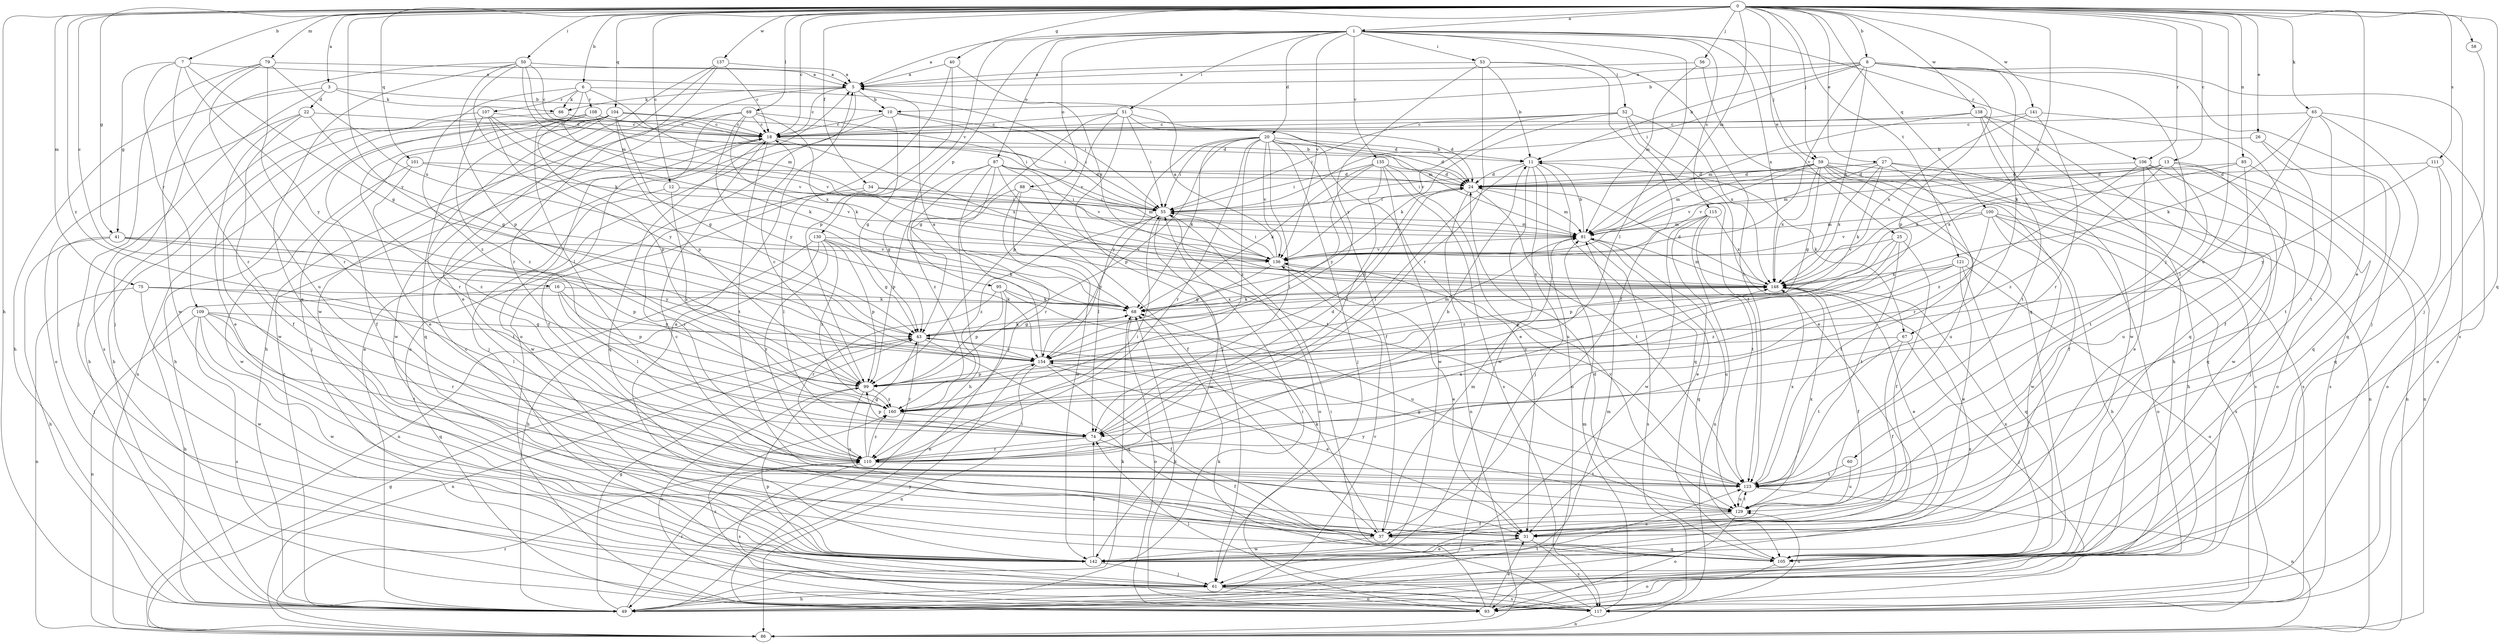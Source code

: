 strict digraph  {
0;
1;
3;
5;
6;
7;
8;
10;
11;
12;
13;
16;
18;
20;
22;
24;
25;
26;
27;
31;
34;
37;
40;
41;
43;
49;
50;
51;
52;
53;
55;
56;
58;
59;
60;
61;
65;
66;
67;
68;
69;
74;
75;
79;
81;
85;
86;
87;
88;
93;
95;
99;
100;
101;
104;
105;
106;
107;
108;
109;
110;
111;
115;
117;
121;
123;
129;
130;
135;
136;
137;
138;
141;
142;
148;
154;
160;
0 -> 1  [label=a];
0 -> 3  [label=a];
0 -> 6  [label=b];
0 -> 7  [label=b];
0 -> 8  [label=b];
0 -> 12  [label=c];
0 -> 13  [label=c];
0 -> 16  [label=c];
0 -> 18  [label=c];
0 -> 25  [label=e];
0 -> 26  [label=e];
0 -> 27  [label=e];
0 -> 31  [label=e];
0 -> 34  [label=f];
0 -> 40  [label=g];
0 -> 41  [label=g];
0 -> 49  [label=h];
0 -> 50  [label=i];
0 -> 56  [label=j];
0 -> 58  [label=j];
0 -> 59  [label=j];
0 -> 65  [label=k];
0 -> 69  [label=l];
0 -> 75  [label=m];
0 -> 79  [label=m];
0 -> 81  [label=m];
0 -> 85  [label=n];
0 -> 100  [label=q];
0 -> 101  [label=q];
0 -> 104  [label=q];
0 -> 105  [label=q];
0 -> 106  [label=r];
0 -> 111  [label=s];
0 -> 121  [label=t];
0 -> 129  [label=u];
0 -> 137  [label=w];
0 -> 138  [label=w];
0 -> 141  [label=w];
0 -> 148  [label=x];
0 -> 154  [label=y];
0 -> 160  [label=z];
1 -> 5  [label=a];
1 -> 20  [label=d];
1 -> 51  [label=i];
1 -> 52  [label=i];
1 -> 53  [label=i];
1 -> 59  [label=j];
1 -> 74  [label=l];
1 -> 87  [label=o];
1 -> 88  [label=o];
1 -> 95  [label=p];
1 -> 106  [label=r];
1 -> 115  [label=s];
1 -> 130  [label=v];
1 -> 135  [label=v];
1 -> 136  [label=v];
1 -> 148  [label=x];
3 -> 10  [label=b];
3 -> 22  [label=d];
3 -> 49  [label=h];
3 -> 66  [label=k];
3 -> 117  [label=s];
5 -> 10  [label=b];
5 -> 18  [label=c];
5 -> 49  [label=h];
5 -> 66  [label=k];
5 -> 93  [label=o];
6 -> 55  [label=i];
6 -> 66  [label=k];
6 -> 74  [label=l];
6 -> 81  [label=m];
6 -> 107  [label=r];
6 -> 108  [label=r];
6 -> 160  [label=z];
7 -> 5  [label=a];
7 -> 41  [label=g];
7 -> 43  [label=g];
7 -> 109  [label=r];
7 -> 110  [label=r];
7 -> 154  [label=y];
8 -> 5  [label=a];
8 -> 10  [label=b];
8 -> 11  [label=b];
8 -> 55  [label=i];
8 -> 60  [label=j];
8 -> 61  [label=j];
8 -> 67  [label=k];
8 -> 99  [label=p];
8 -> 117  [label=s];
8 -> 136  [label=v];
8 -> 148  [label=x];
10 -> 18  [label=c];
10 -> 43  [label=g];
10 -> 55  [label=i];
10 -> 61  [label=j];
10 -> 136  [label=v];
11 -> 24  [label=d];
11 -> 61  [label=j];
11 -> 67  [label=k];
11 -> 74  [label=l];
11 -> 93  [label=o];
11 -> 105  [label=q];
11 -> 142  [label=w];
12 -> 55  [label=i];
12 -> 123  [label=t];
12 -> 160  [label=z];
13 -> 24  [label=d];
13 -> 81  [label=m];
13 -> 86  [label=n];
13 -> 123  [label=t];
13 -> 142  [label=w];
13 -> 148  [label=x];
13 -> 160  [label=z];
16 -> 49  [label=h];
16 -> 68  [label=k];
16 -> 74  [label=l];
16 -> 99  [label=p];
16 -> 154  [label=y];
18 -> 11  [label=b];
18 -> 105  [label=q];
18 -> 123  [label=t];
18 -> 142  [label=w];
18 -> 148  [label=x];
20 -> 11  [label=b];
20 -> 24  [label=d];
20 -> 31  [label=e];
20 -> 37  [label=f];
20 -> 55  [label=i];
20 -> 61  [label=j];
20 -> 68  [label=k];
20 -> 74  [label=l];
20 -> 99  [label=p];
20 -> 110  [label=r];
20 -> 136  [label=v];
20 -> 154  [label=y];
20 -> 160  [label=z];
22 -> 18  [label=c];
22 -> 31  [label=e];
22 -> 37  [label=f];
22 -> 43  [label=g];
22 -> 93  [label=o];
24 -> 55  [label=i];
24 -> 81  [label=m];
24 -> 86  [label=n];
24 -> 123  [label=t];
25 -> 37  [label=f];
25 -> 99  [label=p];
25 -> 123  [label=t];
25 -> 136  [label=v];
25 -> 160  [label=z];
26 -> 11  [label=b];
26 -> 105  [label=q];
26 -> 123  [label=t];
27 -> 24  [label=d];
27 -> 68  [label=k];
27 -> 93  [label=o];
27 -> 110  [label=r];
27 -> 117  [label=s];
27 -> 136  [label=v];
27 -> 148  [label=x];
31 -> 117  [label=s];
31 -> 142  [label=w];
34 -> 55  [label=i];
34 -> 74  [label=l];
34 -> 81  [label=m];
34 -> 110  [label=r];
37 -> 18  [label=c];
37 -> 68  [label=k];
37 -> 81  [label=m];
37 -> 105  [label=q];
37 -> 142  [label=w];
40 -> 5  [label=a];
40 -> 93  [label=o];
40 -> 99  [label=p];
40 -> 148  [label=x];
41 -> 49  [label=h];
41 -> 61  [label=j];
41 -> 99  [label=p];
41 -> 136  [label=v];
41 -> 154  [label=y];
43 -> 68  [label=k];
43 -> 86  [label=n];
43 -> 105  [label=q];
43 -> 110  [label=r];
43 -> 154  [label=y];
49 -> 5  [label=a];
49 -> 18  [label=c];
49 -> 43  [label=g];
49 -> 55  [label=i];
49 -> 68  [label=k];
49 -> 110  [label=r];
49 -> 123  [label=t];
49 -> 136  [label=v];
49 -> 148  [label=x];
49 -> 154  [label=y];
50 -> 5  [label=a];
50 -> 18  [label=c];
50 -> 24  [label=d];
50 -> 31  [label=e];
50 -> 61  [label=j];
50 -> 68  [label=k];
50 -> 81  [label=m];
50 -> 99  [label=p];
51 -> 18  [label=c];
51 -> 24  [label=d];
51 -> 43  [label=g];
51 -> 55  [label=i];
51 -> 61  [label=j];
51 -> 81  [label=m];
51 -> 99  [label=p];
52 -> 18  [label=c];
52 -> 31  [label=e];
52 -> 55  [label=i];
52 -> 68  [label=k];
52 -> 123  [label=t];
52 -> 136  [label=v];
52 -> 148  [label=x];
53 -> 5  [label=a];
53 -> 11  [label=b];
53 -> 37  [label=f];
53 -> 110  [label=r];
53 -> 123  [label=t];
53 -> 154  [label=y];
55 -> 81  [label=m];
55 -> 93  [label=o];
55 -> 142  [label=w];
55 -> 154  [label=y];
55 -> 160  [label=z];
56 -> 5  [label=a];
56 -> 81  [label=m];
56 -> 105  [label=q];
58 -> 61  [label=j];
59 -> 24  [label=d];
59 -> 37  [label=f];
59 -> 43  [label=g];
59 -> 49  [label=h];
59 -> 55  [label=i];
59 -> 81  [label=m];
59 -> 86  [label=n];
59 -> 117  [label=s];
59 -> 129  [label=u];
59 -> 136  [label=v];
59 -> 148  [label=x];
60 -> 123  [label=t];
60 -> 129  [label=u];
61 -> 49  [label=h];
61 -> 81  [label=m];
61 -> 93  [label=o];
61 -> 99  [label=p];
61 -> 117  [label=s];
65 -> 18  [label=c];
65 -> 68  [label=k];
65 -> 74  [label=l];
65 -> 93  [label=o];
65 -> 105  [label=q];
65 -> 123  [label=t];
66 -> 18  [label=c];
66 -> 49  [label=h];
67 -> 37  [label=f];
67 -> 61  [label=j];
67 -> 123  [label=t];
67 -> 154  [label=y];
68 -> 43  [label=g];
68 -> 93  [label=o];
68 -> 148  [label=x];
69 -> 18  [label=c];
69 -> 37  [label=f];
69 -> 55  [label=i];
69 -> 68  [label=k];
69 -> 142  [label=w];
69 -> 148  [label=x];
69 -> 154  [label=y];
74 -> 24  [label=d];
74 -> 37  [label=f];
74 -> 99  [label=p];
74 -> 110  [label=r];
75 -> 68  [label=k];
75 -> 74  [label=l];
75 -> 86  [label=n];
75 -> 142  [label=w];
79 -> 5  [label=a];
79 -> 61  [label=j];
79 -> 110  [label=r];
79 -> 129  [label=u];
79 -> 142  [label=w];
79 -> 148  [label=x];
81 -> 11  [label=b];
81 -> 105  [label=q];
81 -> 117  [label=s];
81 -> 129  [label=u];
81 -> 136  [label=v];
85 -> 24  [label=d];
85 -> 86  [label=n];
85 -> 129  [label=u];
85 -> 148  [label=x];
86 -> 43  [label=g];
86 -> 110  [label=r];
87 -> 24  [label=d];
87 -> 37  [label=f];
87 -> 43  [label=g];
87 -> 49  [label=h];
87 -> 110  [label=r];
87 -> 123  [label=t];
87 -> 136  [label=v];
87 -> 160  [label=z];
88 -> 55  [label=i];
88 -> 74  [label=l];
88 -> 99  [label=p];
88 -> 142  [label=w];
93 -> 31  [label=e];
93 -> 55  [label=i];
93 -> 68  [label=k];
95 -> 68  [label=k];
95 -> 93  [label=o];
95 -> 99  [label=p];
95 -> 110  [label=r];
95 -> 129  [label=u];
99 -> 18  [label=c];
99 -> 117  [label=s];
99 -> 129  [label=u];
99 -> 160  [label=z];
100 -> 49  [label=h];
100 -> 81  [label=m];
100 -> 93  [label=o];
100 -> 117  [label=s];
100 -> 123  [label=t];
100 -> 136  [label=v];
100 -> 142  [label=w];
101 -> 24  [label=d];
101 -> 136  [label=v];
101 -> 142  [label=w];
101 -> 160  [label=z];
104 -> 18  [label=c];
104 -> 24  [label=d];
104 -> 31  [label=e];
104 -> 43  [label=g];
104 -> 49  [label=h];
104 -> 61  [label=j];
104 -> 86  [label=n];
104 -> 99  [label=p];
104 -> 105  [label=q];
104 -> 110  [label=r];
105 -> 24  [label=d];
105 -> 93  [label=o];
105 -> 148  [label=x];
106 -> 24  [label=d];
106 -> 31  [label=e];
106 -> 61  [label=j];
106 -> 105  [label=q];
106 -> 117  [label=s];
106 -> 160  [label=z];
107 -> 18  [label=c];
107 -> 49  [label=h];
107 -> 68  [label=k];
107 -> 136  [label=v];
107 -> 154  [label=y];
107 -> 160  [label=z];
108 -> 18  [label=c];
108 -> 24  [label=d];
108 -> 37  [label=f];
108 -> 55  [label=i];
108 -> 99  [label=p];
108 -> 136  [label=v];
108 -> 142  [label=w];
109 -> 43  [label=g];
109 -> 86  [label=n];
109 -> 105  [label=q];
109 -> 110  [label=r];
109 -> 117  [label=s];
109 -> 123  [label=t];
109 -> 142  [label=w];
110 -> 11  [label=b];
110 -> 43  [label=g];
110 -> 55  [label=i];
110 -> 117  [label=s];
110 -> 123  [label=t];
110 -> 148  [label=x];
110 -> 160  [label=z];
111 -> 24  [label=d];
111 -> 93  [label=o];
111 -> 105  [label=q];
111 -> 154  [label=y];
115 -> 31  [label=e];
115 -> 81  [label=m];
115 -> 86  [label=n];
115 -> 123  [label=t];
115 -> 142  [label=w];
115 -> 148  [label=x];
117 -> 68  [label=k];
117 -> 74  [label=l];
117 -> 81  [label=m];
117 -> 86  [label=n];
117 -> 129  [label=u];
117 -> 160  [label=z];
121 -> 31  [label=e];
121 -> 93  [label=o];
121 -> 99  [label=p];
121 -> 105  [label=q];
121 -> 148  [label=x];
121 -> 160  [label=z];
123 -> 43  [label=g];
123 -> 86  [label=n];
123 -> 129  [label=u];
123 -> 136  [label=v];
123 -> 148  [label=x];
129 -> 31  [label=e];
129 -> 37  [label=f];
129 -> 93  [label=o];
129 -> 123  [label=t];
129 -> 148  [label=x];
129 -> 154  [label=y];
130 -> 43  [label=g];
130 -> 49  [label=h];
130 -> 68  [label=k];
130 -> 86  [label=n];
130 -> 99  [label=p];
130 -> 110  [label=r];
130 -> 136  [label=v];
130 -> 160  [label=z];
135 -> 24  [label=d];
135 -> 55  [label=i];
135 -> 68  [label=k];
135 -> 74  [label=l];
135 -> 117  [label=s];
135 -> 129  [label=u];
135 -> 142  [label=w];
135 -> 154  [label=y];
136 -> 5  [label=a];
136 -> 31  [label=e];
136 -> 43  [label=g];
136 -> 55  [label=i];
136 -> 148  [label=x];
137 -> 5  [label=a];
137 -> 18  [label=c];
137 -> 31  [label=e];
137 -> 110  [label=r];
137 -> 142  [label=w];
138 -> 18  [label=c];
138 -> 49  [label=h];
138 -> 81  [label=m];
138 -> 105  [label=q];
138 -> 123  [label=t];
138 -> 142  [label=w];
141 -> 18  [label=c];
141 -> 37  [label=f];
141 -> 110  [label=r];
141 -> 148  [label=x];
142 -> 5  [label=a];
142 -> 18  [label=c];
142 -> 31  [label=e];
142 -> 61  [label=j];
142 -> 74  [label=l];
148 -> 24  [label=d];
148 -> 31  [label=e];
148 -> 37  [label=f];
148 -> 68  [label=k];
148 -> 81  [label=m];
154 -> 5  [label=a];
154 -> 24  [label=d];
154 -> 31  [label=e];
154 -> 37  [label=f];
154 -> 81  [label=m];
154 -> 86  [label=n];
154 -> 99  [label=p];
160 -> 74  [label=l];
}
